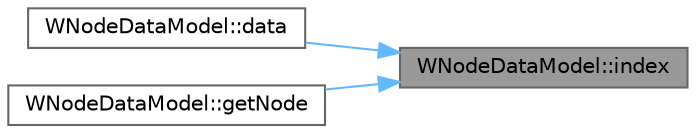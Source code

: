digraph "WNodeDataModel::index"
{
 // LATEX_PDF_SIZE
  bgcolor="transparent";
  edge [fontname=Helvetica,fontsize=10,labelfontname=Helvetica,labelfontsize=10];
  node [fontname=Helvetica,fontsize=10,shape=box,height=0.2,width=0.4];
  rankdir="RL";
  Node1 [id="Node000001",label="WNodeDataModel::index",height=0.2,width=0.4,color="gray40", fillcolor="grey60", style="filled", fontcolor="black",tooltip=" "];
  Node1 -> Node2 [id="edge1_Node000001_Node000002",dir="back",color="steelblue1",style="solid",tooltip=" "];
  Node2 [id="Node000002",label="WNodeDataModel::data",height=0.2,width=0.4,color="grey40", fillcolor="white", style="filled",URL="$class_w_node_data_model.html#aed31982352ab12d6c2743b1f08bab70d",tooltip=" "];
  Node1 -> Node3 [id="edge2_Node000001_Node000003",dir="back",color="steelblue1",style="solid",tooltip=" "];
  Node3 [id="Node000003",label="WNodeDataModel::getNode",height=0.2,width=0.4,color="grey40", fillcolor="white", style="filled",URL="$class_w_node_data_model.html#adacfc19009d5d0b9014f90e86b7e45ea",tooltip=" "];
}
